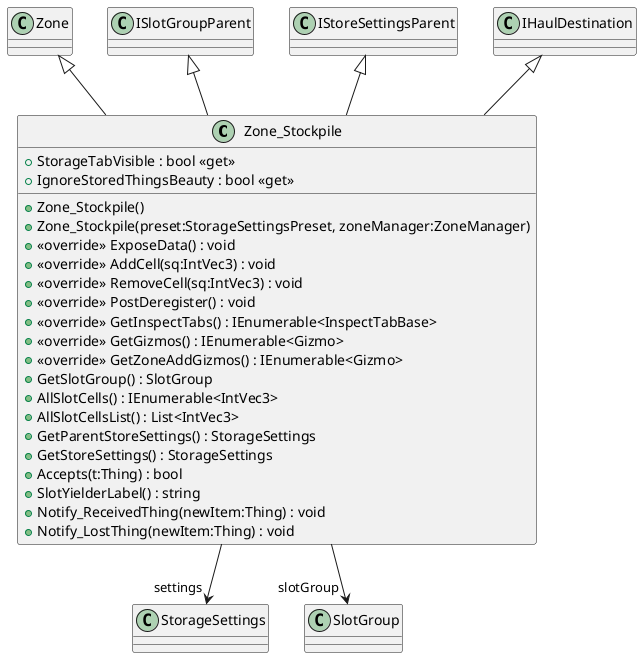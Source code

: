 @startuml
class Zone_Stockpile {
    + StorageTabVisible : bool <<get>>
    + IgnoreStoredThingsBeauty : bool <<get>>
    + Zone_Stockpile()
    + Zone_Stockpile(preset:StorageSettingsPreset, zoneManager:ZoneManager)
    + <<override>> ExposeData() : void
    + <<override>> AddCell(sq:IntVec3) : void
    + <<override>> RemoveCell(sq:IntVec3) : void
    + <<override>> PostDeregister() : void
    + <<override>> GetInspectTabs() : IEnumerable<InspectTabBase>
    + <<override>> GetGizmos() : IEnumerable<Gizmo>
    + <<override>> GetZoneAddGizmos() : IEnumerable<Gizmo>
    + GetSlotGroup() : SlotGroup
    + AllSlotCells() : IEnumerable<IntVec3>
    + AllSlotCellsList() : List<IntVec3>
    + GetParentStoreSettings() : StorageSettings
    + GetStoreSettings() : StorageSettings
    + Accepts(t:Thing) : bool
    + SlotYielderLabel() : string
    + Notify_ReceivedThing(newItem:Thing) : void
    + Notify_LostThing(newItem:Thing) : void
}
Zone <|-- Zone_Stockpile
ISlotGroupParent <|-- Zone_Stockpile
IStoreSettingsParent <|-- Zone_Stockpile
IHaulDestination <|-- Zone_Stockpile
Zone_Stockpile --> "settings" StorageSettings
Zone_Stockpile --> "slotGroup" SlotGroup
@enduml
